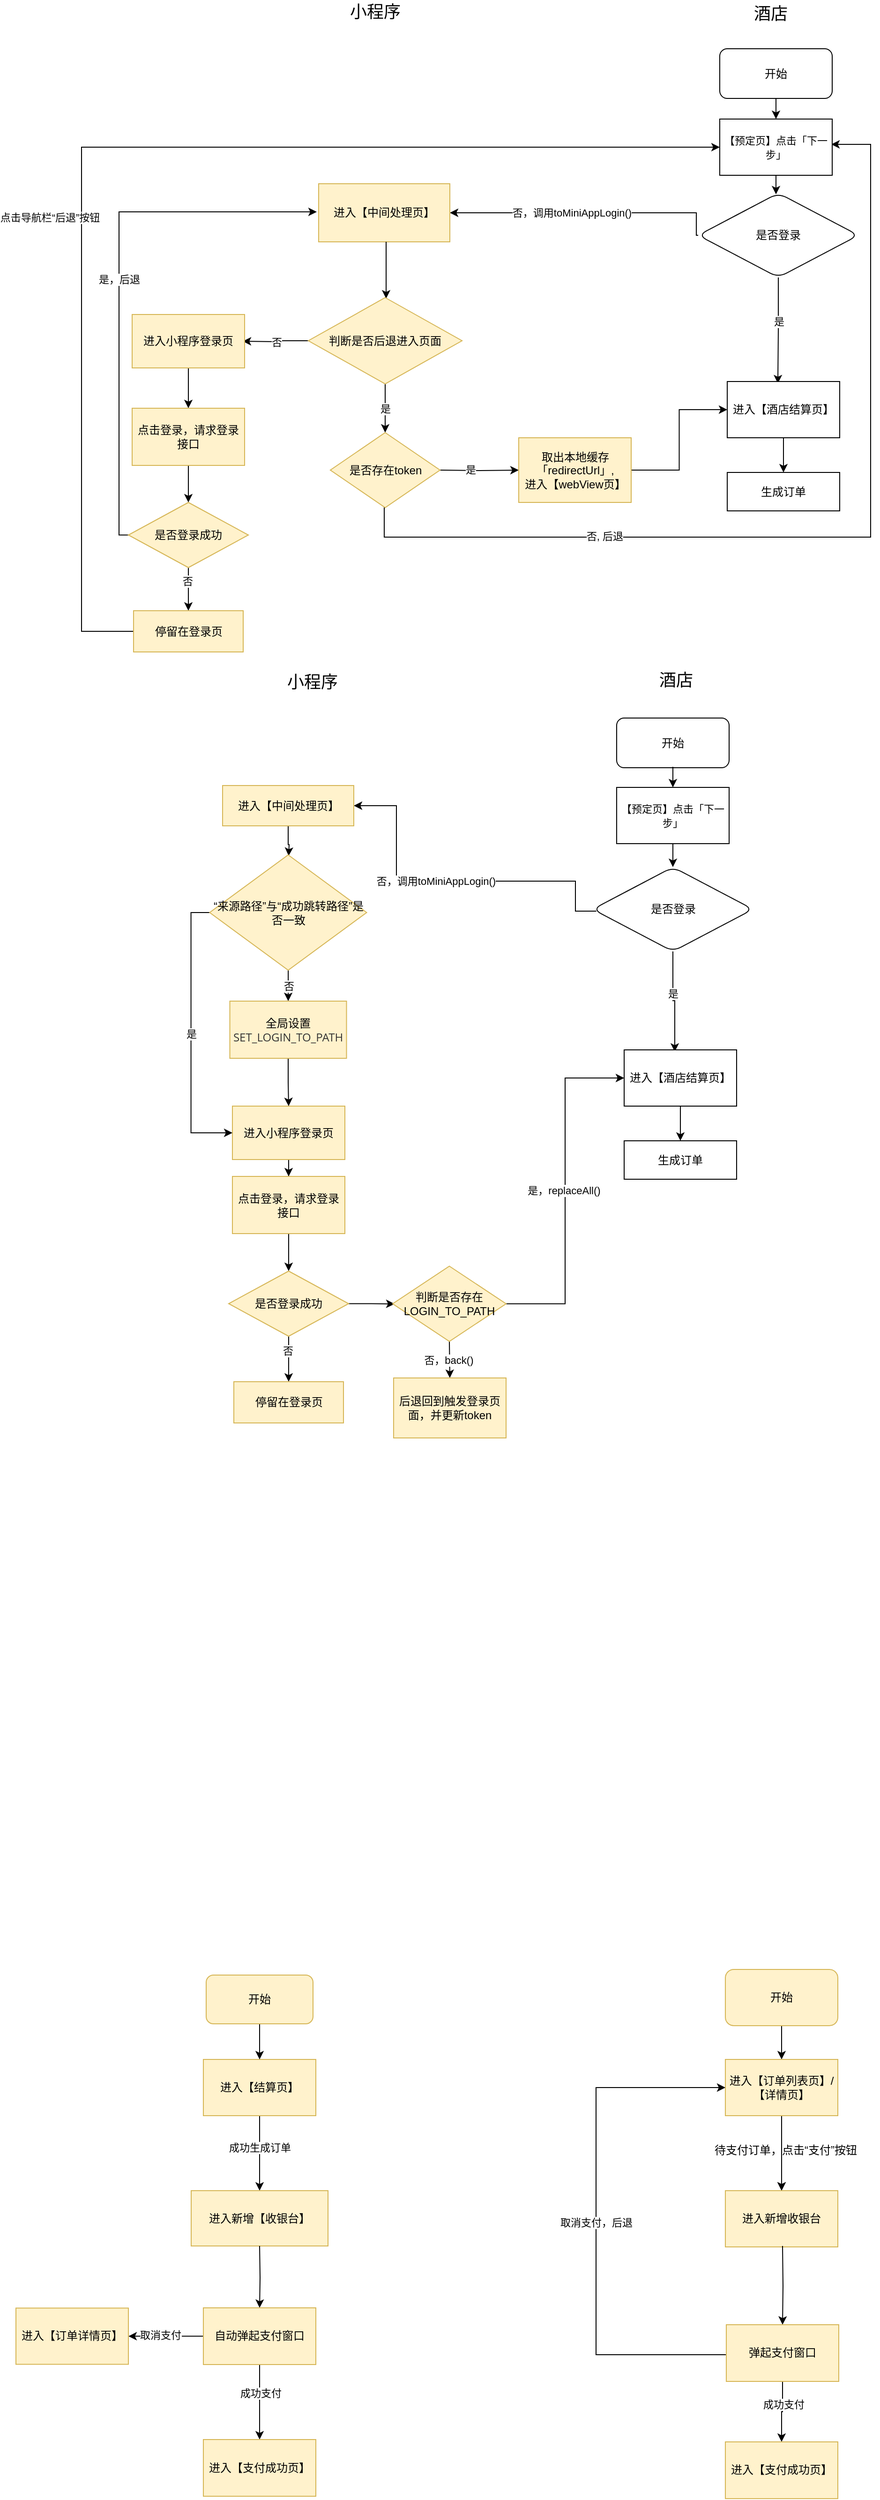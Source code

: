 <mxfile version="14.4.3" type="github">
  <diagram id="-vYZViqzsxjP3in_XCif" name="Page-1">
    <mxGraphModel dx="1426" dy="826" grid="0" gridSize="10" guides="1" tooltips="1" connect="1" arrows="1" fold="1" page="1" pageScale="1" pageWidth="1500" pageHeight="4000" math="0" shadow="0">
      <root>
        <mxCell id="0" />
        <mxCell id="1" parent="0" />
        <mxCell id="Hsc-TVN9lTPiEieQWm-b-27" value="" style="edgeStyle=orthogonalEdgeStyle;rounded=0;orthogonalLoop=1;jettySize=auto;html=1;startSize=26;" parent="1" target="Hsc-TVN9lTPiEieQWm-b-26" edge="1">
          <mxGeometry relative="1" as="geometry">
            <mxPoint x="1063" y="322" as="sourcePoint" />
            <Array as="points">
              <mxPoint x="1069" y="322" />
            </Array>
          </mxGeometry>
        </mxCell>
        <mxCell id="DCgXC_RyApqCIBcc9tfi-115" style="edgeStyle=orthogonalEdgeStyle;rounded=0;orthogonalLoop=1;jettySize=auto;html=1;exitX=0.5;exitY=1;exitDx=0;exitDy=0;entryX=0.5;entryY=0;entryDx=0;entryDy=0;" edge="1" parent="1" source="Hsc-TVN9lTPiEieQWm-b-25" target="DCgXC_RyApqCIBcc9tfi-113">
          <mxGeometry relative="1" as="geometry" />
        </mxCell>
        <mxCell id="Hsc-TVN9lTPiEieQWm-b-25" value="开始" style="rounded=1;whiteSpace=wrap;html=1;startSize=26;fillColor=none;" parent="1" vertex="1">
          <mxGeometry x="1009" y="205" width="120" height="53" as="geometry" />
        </mxCell>
        <mxCell id="Hsc-TVN9lTPiEieQWm-b-41" value="" style="edgeStyle=orthogonalEdgeStyle;rounded=0;orthogonalLoop=1;jettySize=auto;html=1;startSize=26;exitX=0;exitY=0.5;exitDx=0;exitDy=0;entryX=1;entryY=0.5;entryDx=0;entryDy=0;" parent="1" source="Hsc-TVN9lTPiEieQWm-b-26" edge="1" target="Hsc-TVN9lTPiEieQWm-b-46">
          <mxGeometry relative="1" as="geometry">
            <mxPoint x="729" y="387" as="targetPoint" />
            <Array as="points">
              <mxPoint x="984" y="380" />
            </Array>
            <mxPoint x="985" y="381" as="sourcePoint" />
          </mxGeometry>
        </mxCell>
        <mxCell id="Hsc-TVN9lTPiEieQWm-b-84" value="否，调用toMiniAppLogin()" style="edgeLabel;html=1;align=center;verticalAlign=middle;resizable=0;points=[];" parent="Hsc-TVN9lTPiEieQWm-b-41" vertex="1" connectable="0">
          <mxGeometry x="0.1" relative="1" as="geometry">
            <mxPoint as="offset" />
          </mxGeometry>
        </mxCell>
        <mxCell id="DCgXC_RyApqCIBcc9tfi-118" style="edgeStyle=orthogonalEdgeStyle;rounded=0;orthogonalLoop=1;jettySize=auto;html=1;exitX=0.5;exitY=1;exitDx=0;exitDy=0;entryX=0.45;entryY=0.033;entryDx=0;entryDy=0;entryPerimeter=0;" edge="1" parent="1" source="Hsc-TVN9lTPiEieQWm-b-26" target="Hsc-TVN9lTPiEieQWm-b-88">
          <mxGeometry relative="1" as="geometry" />
        </mxCell>
        <mxCell id="DCgXC_RyApqCIBcc9tfi-119" value="是" style="edgeLabel;html=1;align=center;verticalAlign=middle;resizable=0;points=[];" vertex="1" connectable="0" parent="DCgXC_RyApqCIBcc9tfi-118">
          <mxGeometry x="-0.176" relative="1" as="geometry">
            <mxPoint as="offset" />
          </mxGeometry>
        </mxCell>
        <mxCell id="Hsc-TVN9lTPiEieQWm-b-26" value="是否登录" style="rhombus;whiteSpace=wrap;html=1;rounded=1;fillColor=none;startSize=26;" parent="1" vertex="1">
          <mxGeometry x="986" y="359" width="171" height="90" as="geometry" />
        </mxCell>
        <mxCell id="Hsc-TVN9lTPiEieQWm-b-43" value="&lt;font style=&quot;font-size: 18px&quot;&gt;小程序&lt;/font&gt;" style="text;html=1;resizable=0;autosize=1;align=center;verticalAlign=middle;points=[];fillColor=none;strokeColor=none;rounded=0;startSize=26;" parent="1" vertex="1">
          <mxGeometry x="609" y="156" width="64" height="20" as="geometry" />
        </mxCell>
        <mxCell id="Hsc-TVN9lTPiEieQWm-b-44" value="&lt;p style=&quot;margin: 4px 0px 0px&quot;&gt;&lt;font style=&quot;font-size: 18px&quot;&gt;酒店&lt;/font&gt;&lt;/p&gt;" style="text;html=1;resizable=0;autosize=1;align=center;verticalAlign=middle;points=[];fillColor=none;strokeColor=none;rounded=0;startSize=26;" parent="1" vertex="1">
          <mxGeometry x="1039.5" y="154" width="46" height="24" as="geometry" />
        </mxCell>
        <mxCell id="Hsc-TVN9lTPiEieQWm-b-46" value="进入【中间处理页】" style="rounded=0;whiteSpace=wrap;html=1;startSize=26;fillColor=#fff2cc;strokeColor=#d6b656;" parent="1" vertex="1">
          <mxGeometry x="581" y="349" width="140" height="62" as="geometry" />
        </mxCell>
        <mxCell id="Hsc-TVN9lTPiEieQWm-b-55" value="否" style="edgeStyle=orthogonalEdgeStyle;rounded=0;orthogonalLoop=1;jettySize=auto;html=1;startSize=26;" parent="1" source="DCgXC_RyApqCIBcc9tfi-106" edge="1">
          <mxGeometry relative="1" as="geometry">
            <mxPoint x="500" y="517" as="targetPoint" />
            <mxPoint x="567" y="517" as="sourcePoint" />
          </mxGeometry>
        </mxCell>
        <mxCell id="DCgXC_RyApqCIBcc9tfi-101" style="edgeStyle=orthogonalEdgeStyle;rounded=0;orthogonalLoop=1;jettySize=auto;html=1;" edge="1" parent="1">
          <mxGeometry relative="1" as="geometry">
            <mxPoint x="653" y="471.5" as="targetPoint" />
            <mxPoint x="653" y="411" as="sourcePoint" />
          </mxGeometry>
        </mxCell>
        <mxCell id="Hsc-TVN9lTPiEieQWm-b-65" value="" style="edgeStyle=orthogonalEdgeStyle;rounded=0;orthogonalLoop=1;jettySize=auto;html=1;startSize=26;" parent="1" source="Hsc-TVN9lTPiEieQWm-b-62" target="Hsc-TVN9lTPiEieQWm-b-64" edge="1">
          <mxGeometry relative="1" as="geometry" />
        </mxCell>
        <mxCell id="Hsc-TVN9lTPiEieQWm-b-62" value="进入小程序登录页" style="whiteSpace=wrap;html=1;startSize=26;fillColor=#fff2cc;strokeColor=#d6b656;" parent="1" vertex="1">
          <mxGeometry x="382" y="488.5" width="120" height="57" as="geometry" />
        </mxCell>
        <mxCell id="Hsc-TVN9lTPiEieQWm-b-68" value="" style="edgeStyle=orthogonalEdgeStyle;rounded=0;orthogonalLoop=1;jettySize=auto;html=1;startSize=26;" parent="1" source="Hsc-TVN9lTPiEieQWm-b-64" target="Hsc-TVN9lTPiEieQWm-b-67" edge="1">
          <mxGeometry relative="1" as="geometry" />
        </mxCell>
        <mxCell id="Hsc-TVN9lTPiEieQWm-b-64" value="点击登录，请求登录接口" style="whiteSpace=wrap;html=1;fillColor=#fff2cc;startSize=26;strokeColor=#d6b656;" parent="1" vertex="1">
          <mxGeometry x="382" y="588.5" width="120" height="61" as="geometry" />
        </mxCell>
        <mxCell id="Hsc-TVN9lTPiEieQWm-b-70" value="" style="edgeStyle=orthogonalEdgeStyle;rounded=0;orthogonalLoop=1;jettySize=auto;html=1;startSize=26;" parent="1" source="Hsc-TVN9lTPiEieQWm-b-67" target="Hsc-TVN9lTPiEieQWm-b-69" edge="1">
          <mxGeometry relative="1" as="geometry" />
        </mxCell>
        <mxCell id="Hsc-TVN9lTPiEieQWm-b-71" value="否" style="edgeLabel;html=1;align=center;verticalAlign=middle;resizable=0;points=[];" parent="Hsc-TVN9lTPiEieQWm-b-70" vertex="1" connectable="0">
          <mxGeometry x="-0.363" y="-1" relative="1" as="geometry">
            <mxPoint as="offset" />
          </mxGeometry>
        </mxCell>
        <mxCell id="Hsc-TVN9lTPiEieQWm-b-83" value="是，后退" style="edgeStyle=orthogonalEdgeStyle;rounded=0;orthogonalLoop=1;jettySize=auto;html=1;startSize=26;" parent="1" source="Hsc-TVN9lTPiEieQWm-b-67" edge="1">
          <mxGeometry relative="1" as="geometry">
            <mxPoint x="579" y="379" as="targetPoint" />
            <Array as="points">
              <mxPoint x="368" y="724" />
              <mxPoint x="368" y="379" />
            </Array>
          </mxGeometry>
        </mxCell>
        <mxCell id="Hsc-TVN9lTPiEieQWm-b-67" value="是否登录成功" style="rhombus;whiteSpace=wrap;html=1;strokeColor=#d6b656;fillColor=#fff2cc;startSize=26;" parent="1" vertex="1">
          <mxGeometry x="378" y="689" width="128" height="69.5" as="geometry" />
        </mxCell>
        <mxCell id="DCgXC_RyApqCIBcc9tfi-122" style="edgeStyle=orthogonalEdgeStyle;rounded=0;orthogonalLoop=1;jettySize=auto;html=1;entryX=0;entryY=0.5;entryDx=0;entryDy=0;" edge="1" parent="1" source="Hsc-TVN9lTPiEieQWm-b-69" target="DCgXC_RyApqCIBcc9tfi-113">
          <mxGeometry relative="1" as="geometry">
            <mxPoint x="280" y="217" as="targetPoint" />
            <Array as="points">
              <mxPoint x="328" y="827" />
              <mxPoint x="328" y="310" />
            </Array>
          </mxGeometry>
        </mxCell>
        <mxCell id="DCgXC_RyApqCIBcc9tfi-124" value="点击导航栏“后退”按钮" style="edgeLabel;html=1;align=center;verticalAlign=middle;resizable=0;points=[];" vertex="1" connectable="0" parent="DCgXC_RyApqCIBcc9tfi-122">
          <mxGeometry x="-0.206" relative="1" as="geometry">
            <mxPoint x="-34" as="offset" />
          </mxGeometry>
        </mxCell>
        <mxCell id="Hsc-TVN9lTPiEieQWm-b-69" value="停留在登录页" style="whiteSpace=wrap;html=1;strokeColor=#d6b656;fillColor=#fff2cc;startSize=26;" parent="1" vertex="1">
          <mxGeometry x="383.5" y="804.5" width="117" height="44" as="geometry" />
        </mxCell>
        <mxCell id="Hsc-TVN9lTPiEieQWm-b-91" value="" style="edgeStyle=orthogonalEdgeStyle;rounded=0;orthogonalLoop=1;jettySize=auto;html=1;startSize=26;" parent="1" source="Hsc-TVN9lTPiEieQWm-b-88" target="Hsc-TVN9lTPiEieQWm-b-90" edge="1">
          <mxGeometry relative="1" as="geometry" />
        </mxCell>
        <mxCell id="Hsc-TVN9lTPiEieQWm-b-88" value="进入【酒店结算页】" style="whiteSpace=wrap;html=1;startSize=26;" parent="1" vertex="1">
          <mxGeometry x="1017" y="560" width="120" height="60" as="geometry" />
        </mxCell>
        <mxCell id="Hsc-TVN9lTPiEieQWm-b-90" value="生成订单" style="whiteSpace=wrap;html=1;startSize=26;" parent="1" vertex="1">
          <mxGeometry x="1017" y="657" width="120" height="41" as="geometry" />
        </mxCell>
        <mxCell id="DCgXC_RyApqCIBcc9tfi-8" value="" style="edgeStyle=orthogonalEdgeStyle;rounded=0;orthogonalLoop=1;jettySize=auto;html=1;" edge="1" parent="1" source="DCgXC_RyApqCIBcc9tfi-4" target="DCgXC_RyApqCIBcc9tfi-7">
          <mxGeometry relative="1" as="geometry" />
        </mxCell>
        <mxCell id="DCgXC_RyApqCIBcc9tfi-9" value="成功生成订单" style="edgeLabel;html=1;align=center;verticalAlign=middle;resizable=0;points=[];" vertex="1" connectable="0" parent="DCgXC_RyApqCIBcc9tfi-8">
          <mxGeometry x="-0.15" relative="1" as="geometry">
            <mxPoint as="offset" />
          </mxGeometry>
        </mxCell>
        <mxCell id="DCgXC_RyApqCIBcc9tfi-4" value="进入【结算页】" style="whiteSpace=wrap;html=1;strokeColor=#d6b656;fillColor=#fff2cc;" vertex="1" parent="1">
          <mxGeometry x="458" y="2350" width="120" height="60" as="geometry" />
        </mxCell>
        <mxCell id="DCgXC_RyApqCIBcc9tfi-7" value="进入新增【收银台】" style="whiteSpace=wrap;html=1;strokeColor=#d6b656;fillColor=#fff2cc;" vertex="1" parent="1">
          <mxGeometry x="445" y="2490" width="146" height="59" as="geometry" />
        </mxCell>
        <mxCell id="DCgXC_RyApqCIBcc9tfi-21" value="" style="edgeStyle=orthogonalEdgeStyle;rounded=0;orthogonalLoop=1;jettySize=auto;html=1;" edge="1" parent="1" target="DCgXC_RyApqCIBcc9tfi-20">
          <mxGeometry relative="1" as="geometry">
            <mxPoint x="518" y="2549" as="sourcePoint" />
          </mxGeometry>
        </mxCell>
        <mxCell id="DCgXC_RyApqCIBcc9tfi-29" value="" style="edgeStyle=orthogonalEdgeStyle;rounded=0;orthogonalLoop=1;jettySize=auto;html=1;" edge="1" parent="1" source="DCgXC_RyApqCIBcc9tfi-20" target="DCgXC_RyApqCIBcc9tfi-28">
          <mxGeometry relative="1" as="geometry" />
        </mxCell>
        <mxCell id="DCgXC_RyApqCIBcc9tfi-34" value="成功支付" style="edgeLabel;html=1;align=center;verticalAlign=middle;resizable=0;points=[];" vertex="1" connectable="0" parent="DCgXC_RyApqCIBcc9tfi-29">
          <mxGeometry x="-0.25" y="1" relative="1" as="geometry">
            <mxPoint as="offset" />
          </mxGeometry>
        </mxCell>
        <mxCell id="DCgXC_RyApqCIBcc9tfi-42" value="" style="edgeStyle=orthogonalEdgeStyle;rounded=0;orthogonalLoop=1;jettySize=auto;html=1;" edge="1" parent="1" source="DCgXC_RyApqCIBcc9tfi-20" target="DCgXC_RyApqCIBcc9tfi-41">
          <mxGeometry relative="1" as="geometry" />
        </mxCell>
        <mxCell id="DCgXC_RyApqCIBcc9tfi-43" value="取消支付" style="edgeLabel;html=1;align=center;verticalAlign=middle;resizable=0;points=[];" vertex="1" connectable="0" parent="DCgXC_RyApqCIBcc9tfi-42">
          <mxGeometry x="0.15" y="-2" relative="1" as="geometry">
            <mxPoint as="offset" />
          </mxGeometry>
        </mxCell>
        <mxCell id="DCgXC_RyApqCIBcc9tfi-20" value="自动弹起支付窗口" style="whiteSpace=wrap;html=1;strokeColor=#d6b656;fillColor=#fff2cc;" vertex="1" parent="1">
          <mxGeometry x="458" y="2615" width="120" height="60.5" as="geometry" />
        </mxCell>
        <mxCell id="DCgXC_RyApqCIBcc9tfi-28" value="进入【支付成功页】" style="whiteSpace=wrap;html=1;strokeColor=#d6b656;fillColor=#fff2cc;" vertex="1" parent="1">
          <mxGeometry x="458" y="2755.5" width="120" height="60.5" as="geometry" />
        </mxCell>
        <mxCell id="DCgXC_RyApqCIBcc9tfi-41" value="进入【订单详情页】" style="whiteSpace=wrap;html=1;strokeColor=#d6b656;fillColor=#fff2cc;" vertex="1" parent="1">
          <mxGeometry x="258" y="2615.25" width="120" height="60" as="geometry" />
        </mxCell>
        <mxCell id="DCgXC_RyApqCIBcc9tfi-58" value="" style="edgeStyle=orthogonalEdgeStyle;rounded=0;orthogonalLoop=1;jettySize=auto;html=1;exitX=0.5;exitY=1;exitDx=0;exitDy=0;" edge="1" parent="1" source="DCgXC_RyApqCIBcc9tfi-98" target="DCgXC_RyApqCIBcc9tfi-57">
          <mxGeometry relative="1" as="geometry">
            <mxPoint x="1075" y="2326" as="sourcePoint" />
          </mxGeometry>
        </mxCell>
        <mxCell id="DCgXC_RyApqCIBcc9tfi-60" value="" style="edgeStyle=orthogonalEdgeStyle;rounded=0;orthogonalLoop=1;jettySize=auto;html=1;" edge="1" parent="1" source="DCgXC_RyApqCIBcc9tfi-57" target="DCgXC_RyApqCIBcc9tfi-59">
          <mxGeometry relative="1" as="geometry" />
        </mxCell>
        <mxCell id="DCgXC_RyApqCIBcc9tfi-61" value="" style="edgeStyle=orthogonalEdgeStyle;rounded=0;orthogonalLoop=1;jettySize=auto;html=1;" edge="1" parent="1" source="DCgXC_RyApqCIBcc9tfi-57" target="DCgXC_RyApqCIBcc9tfi-59">
          <mxGeometry relative="1" as="geometry" />
        </mxCell>
        <mxCell id="DCgXC_RyApqCIBcc9tfi-57" value="进入【订单列表页】/ 【详情页】" style="whiteSpace=wrap;html=1;strokeColor=#d6b656;fillColor=#fff2cc;" vertex="1" parent="1">
          <mxGeometry x="1015" y="2350" width="120" height="60" as="geometry" />
        </mxCell>
        <mxCell id="DCgXC_RyApqCIBcc9tfi-59" value="进入新增收银台" style="whiteSpace=wrap;html=1;strokeColor=#d6b656;fillColor=#fff2cc;" vertex="1" parent="1">
          <mxGeometry x="1015" y="2490" width="120" height="60" as="geometry" />
        </mxCell>
        <mxCell id="DCgXC_RyApqCIBcc9tfi-62" value="待支付订单，点击“支付”按钮" style="text;html=1;align=center;verticalAlign=middle;resizable=0;points=[];autosize=1;" vertex="1" parent="1">
          <mxGeometry x="998" y="2438" width="162" height="18" as="geometry" />
        </mxCell>
        <mxCell id="DCgXC_RyApqCIBcc9tfi-64" value="" style="edgeStyle=orthogonalEdgeStyle;rounded=0;orthogonalLoop=1;jettySize=auto;html=1;" edge="1" target="DCgXC_RyApqCIBcc9tfi-71" parent="1">
          <mxGeometry relative="1" as="geometry">
            <mxPoint x="1076" y="2549" as="sourcePoint" />
          </mxGeometry>
        </mxCell>
        <mxCell id="DCgXC_RyApqCIBcc9tfi-69" value="" style="edgeStyle=orthogonalEdgeStyle;rounded=0;orthogonalLoop=1;jettySize=auto;html=1;" edge="1" source="DCgXC_RyApqCIBcc9tfi-71" target="DCgXC_RyApqCIBcc9tfi-72" parent="1">
          <mxGeometry relative="1" as="geometry" />
        </mxCell>
        <mxCell id="DCgXC_RyApqCIBcc9tfi-70" value="成功支付" style="edgeLabel;html=1;align=center;verticalAlign=middle;resizable=0;points=[];" vertex="1" connectable="0" parent="DCgXC_RyApqCIBcc9tfi-69">
          <mxGeometry x="-0.25" y="1" relative="1" as="geometry">
            <mxPoint as="offset" />
          </mxGeometry>
        </mxCell>
        <mxCell id="DCgXC_RyApqCIBcc9tfi-77" value="取消支付，后退" style="edgeStyle=orthogonalEdgeStyle;rounded=0;orthogonalLoop=1;jettySize=auto;html=1;exitX=0;exitY=0.5;exitDx=0;exitDy=0;entryX=0;entryY=0.5;entryDx=0;entryDy=0;" edge="1" parent="1" source="DCgXC_RyApqCIBcc9tfi-71" target="DCgXC_RyApqCIBcc9tfi-57">
          <mxGeometry relative="1" as="geometry">
            <mxPoint x="920" y="2475" as="targetPoint" />
            <Array as="points">
              <mxPoint x="877" y="2665" />
              <mxPoint x="877" y="2380" />
            </Array>
          </mxGeometry>
        </mxCell>
        <mxCell id="DCgXC_RyApqCIBcc9tfi-71" value="弹起支付窗口" style="whiteSpace=wrap;html=1;strokeColor=#d6b656;fillColor=#fff2cc;" vertex="1" parent="1">
          <mxGeometry x="1016" y="2633" width="120" height="60.5" as="geometry" />
        </mxCell>
        <mxCell id="DCgXC_RyApqCIBcc9tfi-72" value="进入【支付成功页】" style="whiteSpace=wrap;html=1;strokeColor=#d6b656;fillColor=#fff2cc;" vertex="1" parent="1">
          <mxGeometry x="1015" y="2758" width="120" height="60.5" as="geometry" />
        </mxCell>
        <mxCell id="DCgXC_RyApqCIBcc9tfi-97" style="edgeStyle=orthogonalEdgeStyle;rounded=0;orthogonalLoop=1;jettySize=auto;html=1;exitX=0.5;exitY=1;exitDx=0;exitDy=0;" edge="1" parent="1" source="DCgXC_RyApqCIBcc9tfi-94" target="DCgXC_RyApqCIBcc9tfi-4">
          <mxGeometry relative="1" as="geometry" />
        </mxCell>
        <mxCell id="DCgXC_RyApqCIBcc9tfi-94" value="开始" style="rounded=1;whiteSpace=wrap;html=1;fillColor=#fff2cc;strokeColor=#d6b656;" vertex="1" parent="1">
          <mxGeometry x="461" y="2260" width="114" height="52" as="geometry" />
        </mxCell>
        <mxCell id="DCgXC_RyApqCIBcc9tfi-98" value="开始" style="rounded=1;whiteSpace=wrap;html=1;fillColor=#fff2cc;strokeColor=#d6b656;" vertex="1" parent="1">
          <mxGeometry x="1015" y="2254" width="120" height="60" as="geometry" />
        </mxCell>
        <mxCell id="DCgXC_RyApqCIBcc9tfi-104" style="edgeStyle=orthogonalEdgeStyle;rounded=0;orthogonalLoop=1;jettySize=auto;html=1;exitX=1;exitY=0.5;exitDx=0;exitDy=0;startSize=26;entryX=0;entryY=0.5;entryDx=0;entryDy=0;" edge="1" parent="1" target="DCgXC_RyApqCIBcc9tfi-107">
          <mxGeometry relative="1" as="geometry">
            <mxPoint x="787.5" y="639" as="targetPoint" />
            <mxPoint x="710.5" y="654.5" as="sourcePoint" />
          </mxGeometry>
        </mxCell>
        <mxCell id="DCgXC_RyApqCIBcc9tfi-105" value="是" style="edgeLabel;html=1;align=center;verticalAlign=middle;resizable=0;points=[];" vertex="1" connectable="0" parent="DCgXC_RyApqCIBcc9tfi-104">
          <mxGeometry x="-0.233" y="2" relative="1" as="geometry">
            <mxPoint y="1" as="offset" />
          </mxGeometry>
        </mxCell>
        <mxCell id="DCgXC_RyApqCIBcc9tfi-109" value="是" style="edgeStyle=orthogonalEdgeStyle;rounded=0;orthogonalLoop=1;jettySize=auto;html=1;exitX=0.5;exitY=1;exitDx=0;exitDy=0;" edge="1" parent="1" source="DCgXC_RyApqCIBcc9tfi-106">
          <mxGeometry relative="1" as="geometry">
            <mxPoint x="652" y="614.5" as="targetPoint" />
            <Array as="points">
              <mxPoint x="652" y="586.5" />
              <mxPoint x="652" y="586.5" />
            </Array>
          </mxGeometry>
        </mxCell>
        <mxCell id="DCgXC_RyApqCIBcc9tfi-106" value="判断是否后退进入页面" style="rhombus;whiteSpace=wrap;html=1;rounded=0;strokeColor=#d6b656;fillColor=#fff2cc;startSize=26;" vertex="1" parent="1">
          <mxGeometry x="570" y="470.5" width="164" height="92" as="geometry" />
        </mxCell>
        <mxCell id="DCgXC_RyApqCIBcc9tfi-111" style="edgeStyle=orthogonalEdgeStyle;rounded=0;orthogonalLoop=1;jettySize=auto;html=1;exitX=1;exitY=0.5;exitDx=0;exitDy=0;entryX=0;entryY=0.5;entryDx=0;entryDy=0;" edge="1" parent="1" source="DCgXC_RyApqCIBcc9tfi-107" target="Hsc-TVN9lTPiEieQWm-b-88">
          <mxGeometry relative="1" as="geometry" />
        </mxCell>
        <mxCell id="DCgXC_RyApqCIBcc9tfi-107" value="取出本地缓存「redirectUrl」,&lt;br&gt;进入【webView页】" style="whiteSpace=wrap;html=1;startSize=26;fillColor=#fff2cc;strokeColor=#d6b656;" vertex="1" parent="1">
          <mxGeometry x="794.5" y="620" width="120" height="69" as="geometry" />
        </mxCell>
        <mxCell id="DCgXC_RyApqCIBcc9tfi-112" style="edgeStyle=orthogonalEdgeStyle;rounded=0;orthogonalLoop=1;jettySize=auto;html=1;exitX=0.5;exitY=1;exitDx=0;exitDy=0;" edge="1" parent="1" source="DCgXC_RyApqCIBcc9tfi-110">
          <mxGeometry relative="1" as="geometry">
            <mxPoint x="1128" y="307" as="targetPoint" />
            <Array as="points">
              <mxPoint x="651" y="695" />
              <mxPoint x="651" y="726" />
              <mxPoint x="1170" y="726" />
              <mxPoint x="1170" y="307" />
            </Array>
          </mxGeometry>
        </mxCell>
        <mxCell id="DCgXC_RyApqCIBcc9tfi-116" value="否, 后退" style="edgeLabel;html=1;align=center;verticalAlign=middle;resizable=0;points=[];" vertex="1" connectable="0" parent="DCgXC_RyApqCIBcc9tfi-112">
          <mxGeometry x="-0.473" y="1" relative="1" as="geometry">
            <mxPoint as="offset" />
          </mxGeometry>
        </mxCell>
        <mxCell id="DCgXC_RyApqCIBcc9tfi-110" value="是否存在token" style="rhombus;whiteSpace=wrap;html=1;fillColor=#fff2cc;strokeColor=#d6b656;" vertex="1" parent="1">
          <mxGeometry x="593.5" y="614.5" width="117" height="80" as="geometry" />
        </mxCell>
        <mxCell id="DCgXC_RyApqCIBcc9tfi-113" value="&lt;span style=&quot;font-size: 11px ; background-color: rgb(255 , 255 , 255)&quot;&gt;【预定页】点击「下一步」&lt;/span&gt;" style="rounded=0;whiteSpace=wrap;html=1;" vertex="1" parent="1">
          <mxGeometry x="1009" y="280" width="120" height="60" as="geometry" />
        </mxCell>
        <mxCell id="DCgXC_RyApqCIBcc9tfi-165" value="" style="edgeStyle=orthogonalEdgeStyle;rounded=0;orthogonalLoop=1;jettySize=auto;html=1;startSize=26;" edge="1" target="DCgXC_RyApqCIBcc9tfi-172" parent="1">
          <mxGeometry relative="1" as="geometry">
            <mxPoint x="953" y="1035" as="sourcePoint" />
            <Array as="points">
              <mxPoint x="959" y="1035" />
            </Array>
          </mxGeometry>
        </mxCell>
        <mxCell id="DCgXC_RyApqCIBcc9tfi-166" style="edgeStyle=orthogonalEdgeStyle;rounded=0;orthogonalLoop=1;jettySize=auto;html=1;exitX=0.5;exitY=1;exitDx=0;exitDy=0;entryX=0.5;entryY=0;entryDx=0;entryDy=0;" edge="1" target="DCgXC_RyApqCIBcc9tfi-201" parent="1">
          <mxGeometry relative="1" as="geometry">
            <mxPoint x="959" y="971" as="sourcePoint" />
          </mxGeometry>
        </mxCell>
        <mxCell id="DCgXC_RyApqCIBcc9tfi-167" value="开始" style="rounded=1;whiteSpace=wrap;html=1;startSize=26;fillColor=none;" vertex="1" parent="1">
          <mxGeometry x="899" y="919" width="120" height="53" as="geometry" />
        </mxCell>
        <mxCell id="DCgXC_RyApqCIBcc9tfi-168" value="" style="edgeStyle=orthogonalEdgeStyle;rounded=0;orthogonalLoop=1;jettySize=auto;html=1;startSize=26;entryX=1;entryY=0.5;entryDx=0;entryDy=0;" edge="1" source="DCgXC_RyApqCIBcc9tfi-172" target="DCgXC_RyApqCIBcc9tfi-175" parent="1">
          <mxGeometry relative="1" as="geometry">
            <mxPoint x="619" y="1100" as="targetPoint" />
            <Array as="points">
              <mxPoint x="855" y="1125" />
              <mxPoint x="855" y="1093" />
              <mxPoint x="664" y="1093" />
              <mxPoint x="664" y="1013" />
            </Array>
            <mxPoint x="870" y="1125" as="sourcePoint" />
          </mxGeometry>
        </mxCell>
        <mxCell id="DCgXC_RyApqCIBcc9tfi-169" value="否，调用toMiniAppLogin()" style="edgeLabel;html=1;align=center;verticalAlign=middle;resizable=0;points=[];" vertex="1" connectable="0" parent="DCgXC_RyApqCIBcc9tfi-168">
          <mxGeometry x="0.1" relative="1" as="geometry">
            <mxPoint as="offset" />
          </mxGeometry>
        </mxCell>
        <mxCell id="DCgXC_RyApqCIBcc9tfi-170" style="edgeStyle=orthogonalEdgeStyle;rounded=0;orthogonalLoop=1;jettySize=auto;html=1;exitX=0.5;exitY=1;exitDx=0;exitDy=0;entryX=0.45;entryY=0.033;entryDx=0;entryDy=0;entryPerimeter=0;" edge="1" source="DCgXC_RyApqCIBcc9tfi-172" target="DCgXC_RyApqCIBcc9tfi-190" parent="1">
          <mxGeometry relative="1" as="geometry" />
        </mxCell>
        <mxCell id="DCgXC_RyApqCIBcc9tfi-171" value="是" style="edgeLabel;html=1;align=center;verticalAlign=middle;resizable=0;points=[];" vertex="1" connectable="0" parent="DCgXC_RyApqCIBcc9tfi-170">
          <mxGeometry x="-0.176" relative="1" as="geometry">
            <mxPoint as="offset" />
          </mxGeometry>
        </mxCell>
        <mxCell id="DCgXC_RyApqCIBcc9tfi-172" value="是否登录" style="rhombus;whiteSpace=wrap;html=1;rounded=1;fillColor=none;startSize=26;" vertex="1" parent="1">
          <mxGeometry x="873.5" y="1078" width="171" height="90" as="geometry" />
        </mxCell>
        <mxCell id="DCgXC_RyApqCIBcc9tfi-173" value="&lt;font style=&quot;font-size: 18px&quot;&gt;小程序&lt;/font&gt;" style="text;html=1;resizable=0;autosize=1;align=center;verticalAlign=middle;points=[];fillColor=none;strokeColor=none;rounded=0;startSize=26;" vertex="1" parent="1">
          <mxGeometry x="542" y="871" width="64" height="20" as="geometry" />
        </mxCell>
        <mxCell id="DCgXC_RyApqCIBcc9tfi-174" value="&lt;p style=&quot;margin: 4px 0px 0px&quot;&gt;&lt;font style=&quot;font-size: 18px&quot;&gt;酒店&lt;/font&gt;&lt;/p&gt;" style="text;html=1;resizable=0;autosize=1;align=center;verticalAlign=middle;points=[];fillColor=none;strokeColor=none;rounded=0;startSize=26;" vertex="1" parent="1">
          <mxGeometry x="938.5" y="865" width="46" height="24" as="geometry" />
        </mxCell>
        <mxCell id="DCgXC_RyApqCIBcc9tfi-208" value="" style="edgeStyle=orthogonalEdgeStyle;rounded=0;orthogonalLoop=1;jettySize=auto;html=1;" edge="1" parent="1" source="DCgXC_RyApqCIBcc9tfi-175">
          <mxGeometry relative="1" as="geometry">
            <mxPoint x="549" y="1066" as="targetPoint" />
          </mxGeometry>
        </mxCell>
        <mxCell id="DCgXC_RyApqCIBcc9tfi-175" value="进入【中间处理页】" style="rounded=0;whiteSpace=wrap;html=1;startSize=26;fillColor=#fff2cc;strokeColor=#d6b656;" vertex="1" parent="1">
          <mxGeometry x="478.5" y="991" width="140" height="43" as="geometry" />
        </mxCell>
        <mxCell id="DCgXC_RyApqCIBcc9tfi-178" value="" style="edgeStyle=orthogonalEdgeStyle;rounded=0;orthogonalLoop=1;jettySize=auto;html=1;startSize=26;" edge="1" source="DCgXC_RyApqCIBcc9tfi-179" target="DCgXC_RyApqCIBcc9tfi-181" parent="1">
          <mxGeometry relative="1" as="geometry" />
        </mxCell>
        <mxCell id="DCgXC_RyApqCIBcc9tfi-179" value="进入小程序登录页" style="whiteSpace=wrap;html=1;startSize=26;fillColor=#fff2cc;strokeColor=#d6b656;" vertex="1" parent="1">
          <mxGeometry x="489" y="1333" width="120" height="57" as="geometry" />
        </mxCell>
        <mxCell id="DCgXC_RyApqCIBcc9tfi-180" value="" style="edgeStyle=orthogonalEdgeStyle;rounded=0;orthogonalLoop=1;jettySize=auto;html=1;startSize=26;" edge="1" source="DCgXC_RyApqCIBcc9tfi-181" target="DCgXC_RyApqCIBcc9tfi-185" parent="1">
          <mxGeometry relative="1" as="geometry" />
        </mxCell>
        <mxCell id="DCgXC_RyApqCIBcc9tfi-181" value="点击登录，请求登录接口" style="whiteSpace=wrap;html=1;fillColor=#fff2cc;startSize=26;strokeColor=#d6b656;" vertex="1" parent="1">
          <mxGeometry x="489" y="1408" width="120" height="61" as="geometry" />
        </mxCell>
        <mxCell id="DCgXC_RyApqCIBcc9tfi-182" value="" style="edgeStyle=orthogonalEdgeStyle;rounded=0;orthogonalLoop=1;jettySize=auto;html=1;startSize=26;" edge="1" source="DCgXC_RyApqCIBcc9tfi-185" target="DCgXC_RyApqCIBcc9tfi-188" parent="1">
          <mxGeometry relative="1" as="geometry" />
        </mxCell>
        <mxCell id="DCgXC_RyApqCIBcc9tfi-183" value="否" style="edgeLabel;html=1;align=center;verticalAlign=middle;resizable=0;points=[];" vertex="1" connectable="0" parent="DCgXC_RyApqCIBcc9tfi-182">
          <mxGeometry x="-0.363" y="-1" relative="1" as="geometry">
            <mxPoint as="offset" />
          </mxGeometry>
        </mxCell>
        <mxCell id="DCgXC_RyApqCIBcc9tfi-220" style="edgeStyle=orthogonalEdgeStyle;rounded=0;orthogonalLoop=1;jettySize=auto;html=1;exitX=1;exitY=0.5;exitDx=0;exitDy=0;" edge="1" parent="1" source="DCgXC_RyApqCIBcc9tfi-185">
          <mxGeometry relative="1" as="geometry">
            <mxPoint x="662" y="1544" as="targetPoint" />
          </mxGeometry>
        </mxCell>
        <mxCell id="DCgXC_RyApqCIBcc9tfi-185" value="是否登录成功" style="rhombus;whiteSpace=wrap;html=1;strokeColor=#d6b656;fillColor=#fff2cc;startSize=26;" vertex="1" parent="1">
          <mxGeometry x="485" y="1509" width="128" height="69.5" as="geometry" />
        </mxCell>
        <mxCell id="DCgXC_RyApqCIBcc9tfi-188" value="停留在登录页" style="whiteSpace=wrap;html=1;strokeColor=#d6b656;fillColor=#fff2cc;startSize=26;" vertex="1" parent="1">
          <mxGeometry x="490.5" y="1627" width="117" height="44" as="geometry" />
        </mxCell>
        <mxCell id="DCgXC_RyApqCIBcc9tfi-189" value="" style="edgeStyle=orthogonalEdgeStyle;rounded=0;orthogonalLoop=1;jettySize=auto;html=1;startSize=26;" edge="1" source="DCgXC_RyApqCIBcc9tfi-190" target="DCgXC_RyApqCIBcc9tfi-191" parent="1">
          <mxGeometry relative="1" as="geometry" />
        </mxCell>
        <mxCell id="DCgXC_RyApqCIBcc9tfi-190" value="进入【酒店结算页】" style="whiteSpace=wrap;html=1;startSize=26;" vertex="1" parent="1">
          <mxGeometry x="907" y="1273" width="120" height="60" as="geometry" />
        </mxCell>
        <mxCell id="DCgXC_RyApqCIBcc9tfi-191" value="生成订单" style="whiteSpace=wrap;html=1;startSize=26;" vertex="1" parent="1">
          <mxGeometry x="907" y="1370" width="120" height="41" as="geometry" />
        </mxCell>
        <mxCell id="DCgXC_RyApqCIBcc9tfi-201" value="&lt;span style=&quot;font-size: 11px ; background-color: rgb(255 , 255 , 255)&quot;&gt;【预定页】点击「下一步」&lt;/span&gt;" style="rounded=0;whiteSpace=wrap;html=1;" vertex="1" parent="1">
          <mxGeometry x="899" y="993" width="120" height="60" as="geometry" />
        </mxCell>
        <mxCell id="DCgXC_RyApqCIBcc9tfi-216" value="否" style="edgeStyle=orthogonalEdgeStyle;rounded=0;orthogonalLoop=1;jettySize=auto;html=1;" edge="1" parent="1" source="DCgXC_RyApqCIBcc9tfi-211" target="DCgXC_RyApqCIBcc9tfi-215">
          <mxGeometry relative="1" as="geometry" />
        </mxCell>
        <mxCell id="DCgXC_RyApqCIBcc9tfi-219" value="是" style="edgeStyle=orthogonalEdgeStyle;rounded=0;orthogonalLoop=1;jettySize=auto;html=1;exitX=0;exitY=0.5;exitDx=0;exitDy=0;entryX=0;entryY=0.5;entryDx=0;entryDy=0;" edge="1" parent="1" source="DCgXC_RyApqCIBcc9tfi-211" target="DCgXC_RyApqCIBcc9tfi-179">
          <mxGeometry relative="1" as="geometry" />
        </mxCell>
        <mxCell id="DCgXC_RyApqCIBcc9tfi-211" value="“来源路径”与“成功跳转路径”是否一致" style="rhombus;whiteSpace=wrap;html=1;fillColor=#fff2cc;strokeColor=#d6b656;" vertex="1" parent="1">
          <mxGeometry x="464.75" y="1065" width="167.5" height="123" as="geometry" />
        </mxCell>
        <mxCell id="DCgXC_RyApqCIBcc9tfi-218" style="edgeStyle=orthogonalEdgeStyle;rounded=0;orthogonalLoop=1;jettySize=auto;html=1;exitX=0.5;exitY=1;exitDx=0;exitDy=0;" edge="1" parent="1" source="DCgXC_RyApqCIBcc9tfi-215" target="DCgXC_RyApqCIBcc9tfi-179">
          <mxGeometry relative="1" as="geometry" />
        </mxCell>
        <mxCell id="DCgXC_RyApqCIBcc9tfi-215" value="全局设置&lt;span style=&quot;color: rgb(51 , 51 , 51) ; font-family: &amp;#34;open sans&amp;#34; , &amp;#34;clear sans&amp;#34; , &amp;#34;helvetica neue&amp;#34; , &amp;#34;helvetica&amp;#34; , &amp;#34;arial&amp;#34; , sans-serif&quot;&gt;&lt;font style=&quot;font-size: 12px&quot;&gt;SET_LOGIN_TO_PATH&lt;/font&gt;&lt;/span&gt;" style="whiteSpace=wrap;html=1;strokeColor=#d6b656;fillColor=#fff2cc;" vertex="1" parent="1">
          <mxGeometry x="486.25" y="1221" width="124.5" height="61" as="geometry" />
        </mxCell>
        <mxCell id="DCgXC_RyApqCIBcc9tfi-222" value="是，replaceAll()&amp;nbsp;" style="edgeStyle=orthogonalEdgeStyle;rounded=0;orthogonalLoop=1;jettySize=auto;html=1;exitX=1;exitY=0.5;exitDx=0;exitDy=0;entryX=0;entryY=0.5;entryDx=0;entryDy=0;" edge="1" parent="1" source="DCgXC_RyApqCIBcc9tfi-221" target="DCgXC_RyApqCIBcc9tfi-190">
          <mxGeometry relative="1" as="geometry" />
        </mxCell>
        <mxCell id="DCgXC_RyApqCIBcc9tfi-224" value="否，back()&amp;nbsp;" style="edgeStyle=orthogonalEdgeStyle;rounded=0;orthogonalLoop=1;jettySize=auto;html=1;exitX=0.5;exitY=1;exitDx=0;exitDy=0;entryX=0.5;entryY=0;entryDx=0;entryDy=0;" edge="1" parent="1" source="DCgXC_RyApqCIBcc9tfi-221" target="DCgXC_RyApqCIBcc9tfi-225">
          <mxGeometry relative="1" as="geometry">
            <mxPoint x="721" y="1631" as="targetPoint" />
          </mxGeometry>
        </mxCell>
        <mxCell id="DCgXC_RyApqCIBcc9tfi-221" value="判断是否存在LOGIN_TO_PATH" style="rhombus;whiteSpace=wrap;html=1;fillColor=#fff2cc;strokeColor=#d6b656;" vertex="1" parent="1">
          <mxGeometry x="660" y="1503.75" width="121" height="80.25" as="geometry" />
        </mxCell>
        <mxCell id="DCgXC_RyApqCIBcc9tfi-225" value="后退回到触发登录页面，并更新token" style="rounded=0;whiteSpace=wrap;html=1;fillColor=#fff2cc;strokeColor=#d6b656;" vertex="1" parent="1">
          <mxGeometry x="661" y="1623" width="120" height="64" as="geometry" />
        </mxCell>
      </root>
    </mxGraphModel>
  </diagram>
</mxfile>
